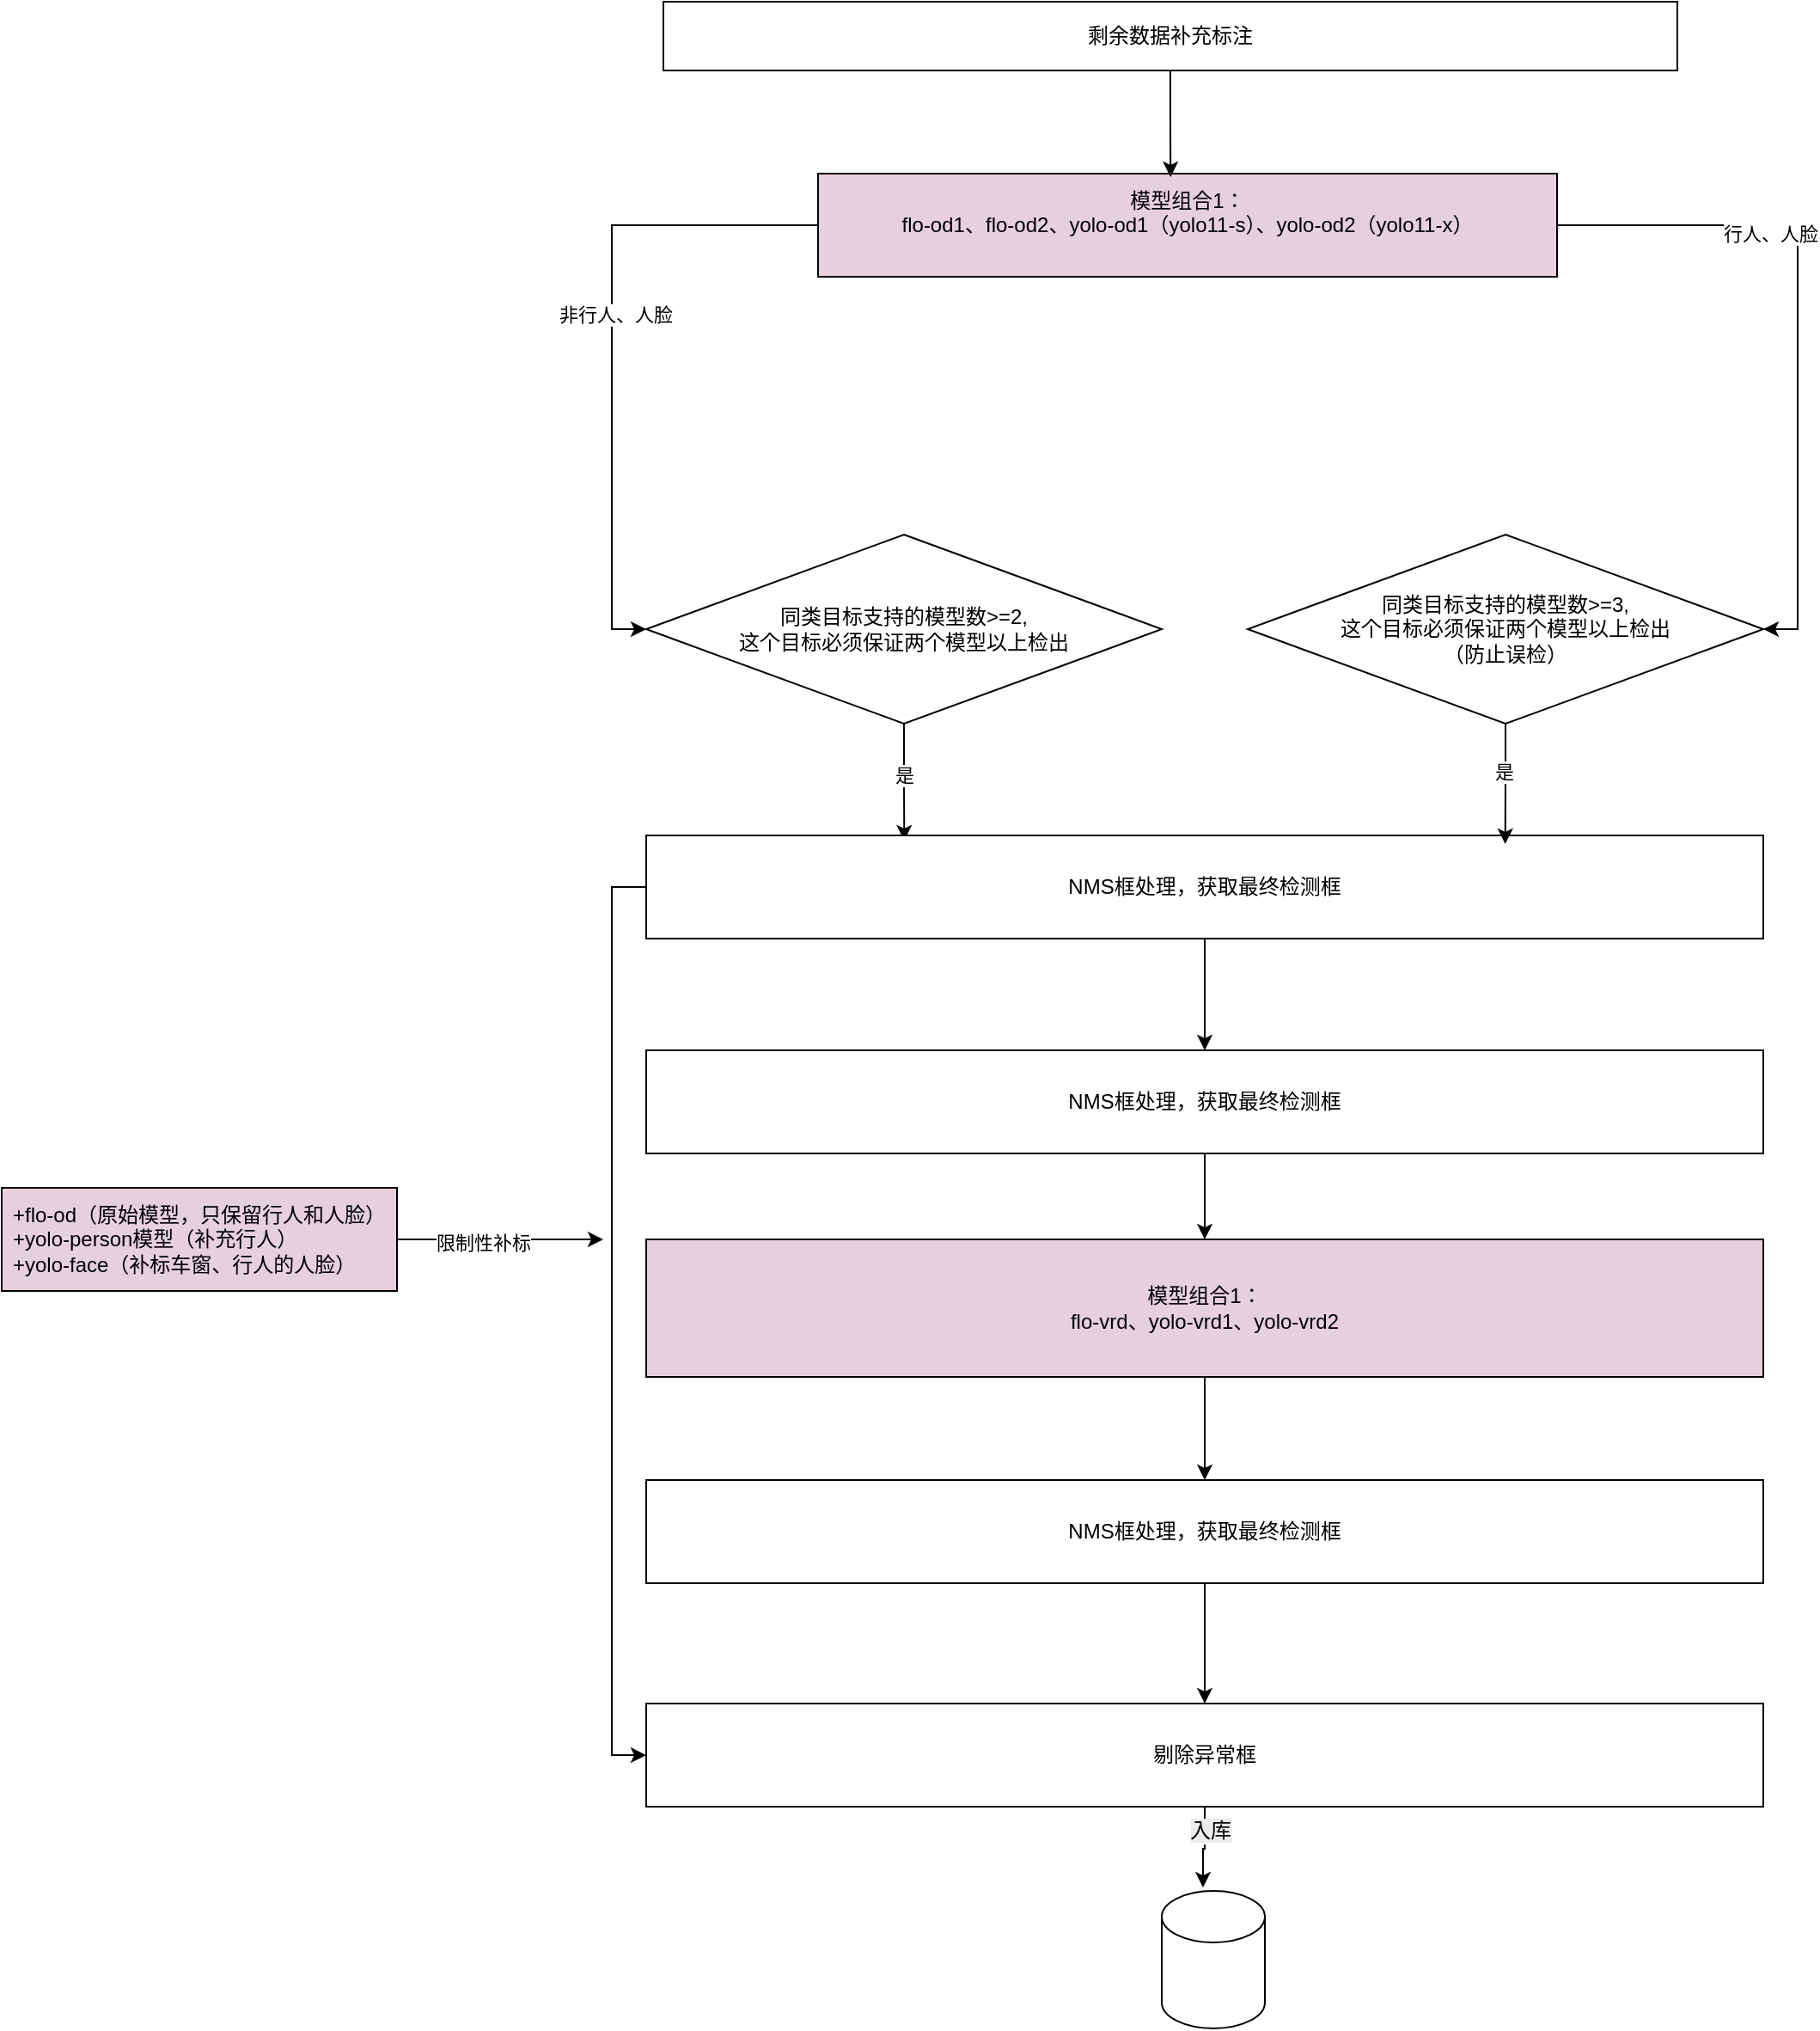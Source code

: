 <mxfile version="27.0.9">
  <diagram name="第 1 页" id="WS4fnihuYo0mbBM30wsi">
    <mxGraphModel dx="1665" dy="777" grid="1" gridSize="10" guides="1" tooltips="1" connect="1" arrows="1" fold="1" page="1" pageScale="1" pageWidth="827" pageHeight="1169" math="0" shadow="0">
      <root>
        <mxCell id="0" />
        <mxCell id="1" parent="0" />
        <mxCell id="1kCZvcn3RSVKpdqQEEMo-1" value="剩余数据补充标注" style="rounded=0;whiteSpace=wrap;html=1;" vertex="1" parent="1">
          <mxGeometry x="395" y="70" width="590" height="40" as="geometry" />
        </mxCell>
        <mxCell id="1kCZvcn3RSVKpdqQEEMo-8" style="edgeStyle=orthogonalEdgeStyle;rounded=0;orthogonalLoop=1;jettySize=auto;html=1;exitX=0;exitY=0.5;exitDx=0;exitDy=0;entryX=0;entryY=0.5;entryDx=0;entryDy=0;" edge="1" parent="1" source="1kCZvcn3RSVKpdqQEEMo-2" target="1kCZvcn3RSVKpdqQEEMo-3">
          <mxGeometry relative="1" as="geometry" />
        </mxCell>
        <mxCell id="1kCZvcn3RSVKpdqQEEMo-9" value="非行人、人脸" style="edgeLabel;html=1;align=center;verticalAlign=middle;resizable=0;points=[];" vertex="1" connectable="0" parent="1kCZvcn3RSVKpdqQEEMo-8">
          <mxGeometry x="-0.085" y="2" relative="1" as="geometry">
            <mxPoint as="offset" />
          </mxGeometry>
        </mxCell>
        <mxCell id="1kCZvcn3RSVKpdqQEEMo-10" style="edgeStyle=orthogonalEdgeStyle;rounded=0;orthogonalLoop=1;jettySize=auto;html=1;exitX=1;exitY=0.5;exitDx=0;exitDy=0;entryX=1;entryY=0.5;entryDx=0;entryDy=0;" edge="1" parent="1" source="1kCZvcn3RSVKpdqQEEMo-2" target="1kCZvcn3RSVKpdqQEEMo-7">
          <mxGeometry relative="1" as="geometry" />
        </mxCell>
        <mxCell id="1kCZvcn3RSVKpdqQEEMo-11" value="行人、人脸" style="edgeLabel;html=1;align=center;verticalAlign=middle;resizable=0;points=[];" vertex="1" connectable="0" parent="1kCZvcn3RSVKpdqQEEMo-10">
          <mxGeometry x="-0.371" y="-5" relative="1" as="geometry">
            <mxPoint as="offset" />
          </mxGeometry>
        </mxCell>
        <mxCell id="1kCZvcn3RSVKpdqQEEMo-2" value="&lt;div&gt;模型组合1：&lt;/div&gt;&lt;div&gt;&lt;span style=&quot;background-color: transparent; color: light-dark(rgb(0, 0, 0), rgb(255, 255, 255));&quot;&gt;flo-od1&lt;/span&gt;&lt;span style=&quot;background-color: transparent; color: light-dark(rgb(0, 0, 0), rgb(255, 255, 255));&quot;&gt;、&lt;/span&gt;&lt;span style=&quot;background-color: transparent; color: light-dark(rgb(0, 0, 0), rgb(255, 255, 255));&quot;&gt;flo-od2&lt;/span&gt;&lt;span style=&quot;background-color: transparent; color: light-dark(rgb(0, 0, 0), rgb(255, 255, 255));&quot;&gt;、&lt;/span&gt;&lt;span style=&quot;background-color: transparent; color: light-dark(rgb(0, 0, 0), rgb(255, 255, 255));&quot;&gt;yolo-od1（yolo11-s）&lt;/span&gt;&lt;span style=&quot;background-color: transparent; color: light-dark(rgb(0, 0, 0), rgb(255, 255, 255));&quot;&gt;、&lt;/span&gt;&lt;span style=&quot;background-color: transparent; color: light-dark(rgb(0, 0, 0), rgb(255, 255, 255));&quot;&gt;yolo-od2（yolo11-x）&lt;/span&gt;&lt;/div&gt;&lt;div&gt;&lt;br&gt;&lt;/div&gt;" style="rounded=0;whiteSpace=wrap;html=1;fillColor=#E6D0DE;" vertex="1" parent="1">
          <mxGeometry x="485" y="170" width="430" height="60" as="geometry" />
        </mxCell>
        <mxCell id="1kCZvcn3RSVKpdqQEEMo-3" value="同类目标支持的模型数&amp;gt;=2,&lt;div&gt;这个目标必须保证两个模型以上检出&lt;/div&gt;" style="rhombus;whiteSpace=wrap;html=1;" vertex="1" parent="1">
          <mxGeometry x="385" y="380" width="300" height="110" as="geometry" />
        </mxCell>
        <mxCell id="1kCZvcn3RSVKpdqQEEMo-7" value="同类目标支持的模型数&amp;gt;=3,&lt;div&gt;这个目标必须保证两个模型以上检出&lt;/div&gt;&lt;div&gt;（防止误检）&lt;/div&gt;" style="rhombus;whiteSpace=wrap;html=1;" vertex="1" parent="1">
          <mxGeometry x="735" y="380" width="300" height="110" as="geometry" />
        </mxCell>
        <mxCell id="1kCZvcn3RSVKpdqQEEMo-25" style="edgeStyle=orthogonalEdgeStyle;rounded=0;orthogonalLoop=1;jettySize=auto;html=1;exitX=0.5;exitY=1;exitDx=0;exitDy=0;entryX=0.5;entryY=0;entryDx=0;entryDy=0;" edge="1" parent="1" source="1kCZvcn3RSVKpdqQEEMo-12" target="1kCZvcn3RSVKpdqQEEMo-17">
          <mxGeometry relative="1" as="geometry" />
        </mxCell>
        <mxCell id="1kCZvcn3RSVKpdqQEEMo-32" style="edgeStyle=orthogonalEdgeStyle;rounded=0;orthogonalLoop=1;jettySize=auto;html=1;exitX=0;exitY=0.5;exitDx=0;exitDy=0;entryX=0;entryY=0.5;entryDx=0;entryDy=0;" edge="1" parent="1" source="1kCZvcn3RSVKpdqQEEMo-12" target="1kCZvcn3RSVKpdqQEEMo-31">
          <mxGeometry relative="1" as="geometry" />
        </mxCell>
        <mxCell id="1kCZvcn3RSVKpdqQEEMo-13" style="edgeStyle=orthogonalEdgeStyle;rounded=0;orthogonalLoop=1;jettySize=auto;html=1;exitX=0.5;exitY=1;exitDx=0;exitDy=0;entryX=0.231;entryY=0.05;entryDx=0;entryDy=0;entryPerimeter=0;" edge="1" parent="1" source="1kCZvcn3RSVKpdqQEEMo-3" target="1kCZvcn3RSVKpdqQEEMo-12">
          <mxGeometry relative="1" as="geometry" />
        </mxCell>
        <mxCell id="1kCZvcn3RSVKpdqQEEMo-15" value="是" style="edgeLabel;html=1;align=center;verticalAlign=middle;resizable=0;points=[];" vertex="1" connectable="0" parent="1kCZvcn3RSVKpdqQEEMo-13">
          <mxGeometry x="-0.091" relative="1" as="geometry">
            <mxPoint y="-1" as="offset" />
          </mxGeometry>
        </mxCell>
        <mxCell id="1kCZvcn3RSVKpdqQEEMo-12" value="NMS框处理，获取最终检测框" style="rounded=0;whiteSpace=wrap;html=1;" vertex="1" parent="1">
          <mxGeometry x="385" y="555" width="650" height="60" as="geometry" />
        </mxCell>
        <mxCell id="1kCZvcn3RSVKpdqQEEMo-14" style="edgeStyle=orthogonalEdgeStyle;rounded=0;orthogonalLoop=1;jettySize=auto;html=1;exitX=0.5;exitY=1;exitDx=0;exitDy=0;entryX=0.769;entryY=0.083;entryDx=0;entryDy=0;entryPerimeter=0;" edge="1" parent="1" source="1kCZvcn3RSVKpdqQEEMo-7" target="1kCZvcn3RSVKpdqQEEMo-12">
          <mxGeometry relative="1" as="geometry" />
        </mxCell>
        <mxCell id="1kCZvcn3RSVKpdqQEEMo-16" value="是" style="edgeLabel;html=1;align=center;verticalAlign=middle;resizable=0;points=[];" vertex="1" connectable="0" parent="1kCZvcn3RSVKpdqQEEMo-14">
          <mxGeometry x="-0.144" y="-1" relative="1" as="geometry">
            <mxPoint y="-2" as="offset" />
          </mxGeometry>
        </mxCell>
        <mxCell id="1kCZvcn3RSVKpdqQEEMo-29" style="edgeStyle=orthogonalEdgeStyle;rounded=0;orthogonalLoop=1;jettySize=auto;html=1;exitX=0.5;exitY=1;exitDx=0;exitDy=0;entryX=0.5;entryY=0;entryDx=0;entryDy=0;" edge="1" parent="1" source="1kCZvcn3RSVKpdqQEEMo-17" target="1kCZvcn3RSVKpdqQEEMo-18">
          <mxGeometry relative="1" as="geometry" />
        </mxCell>
        <mxCell id="1kCZvcn3RSVKpdqQEEMo-17" value="NMS框处理，获取最终检测框" style="rounded=0;whiteSpace=wrap;html=1;" vertex="1" parent="1">
          <mxGeometry x="385" y="680" width="650" height="60" as="geometry" />
        </mxCell>
        <mxCell id="1kCZvcn3RSVKpdqQEEMo-30" style="edgeStyle=orthogonalEdgeStyle;rounded=0;orthogonalLoop=1;jettySize=auto;html=1;exitX=0.5;exitY=1;exitDx=0;exitDy=0;entryX=0.5;entryY=0;entryDx=0;entryDy=0;" edge="1" parent="1" source="1kCZvcn3RSVKpdqQEEMo-18" target="1kCZvcn3RSVKpdqQEEMo-27">
          <mxGeometry relative="1" as="geometry" />
        </mxCell>
        <mxCell id="1kCZvcn3RSVKpdqQEEMo-18" value="&lt;div&gt;模型组合1：&lt;/div&gt;&lt;div&gt;&lt;span style=&quot;background-color: transparent; color: light-dark(rgb(0, 0, 0), rgb(255, 255, 255));&quot;&gt;flo-vrd&lt;/span&gt;&lt;span style=&quot;background-color: transparent; color: light-dark(rgb(0, 0, 0), rgb(255, 255, 255));&quot;&gt;、yolo-vrd1、&lt;/span&gt;&lt;span style=&quot;background-color: transparent; color: light-dark(rgb(0, 0, 0), rgb(255, 255, 255));&quot;&gt;yolo-vrd2&lt;/span&gt;&lt;/div&gt;" style="rounded=0;whiteSpace=wrap;html=1;fillColor=#E6D0DE;" vertex="1" parent="1">
          <mxGeometry x="385" y="790" width="650" height="80" as="geometry" />
        </mxCell>
        <mxCell id="1kCZvcn3RSVKpdqQEEMo-33" style="edgeStyle=orthogonalEdgeStyle;rounded=0;orthogonalLoop=1;jettySize=auto;html=1;exitX=1;exitY=0.5;exitDx=0;exitDy=0;" edge="1" parent="1" source="1kCZvcn3RSVKpdqQEEMo-21">
          <mxGeometry relative="1" as="geometry">
            <mxPoint x="360" y="790" as="targetPoint" />
          </mxGeometry>
        </mxCell>
        <mxCell id="1kCZvcn3RSVKpdqQEEMo-34" value="限制性补标" style="edgeLabel;html=1;align=center;verticalAlign=middle;resizable=0;points=[];" vertex="1" connectable="0" parent="1kCZvcn3RSVKpdqQEEMo-33">
          <mxGeometry x="-0.17" y="-2" relative="1" as="geometry">
            <mxPoint as="offset" />
          </mxGeometry>
        </mxCell>
        <mxCell id="1kCZvcn3RSVKpdqQEEMo-21" value="&lt;div style=&quot;text-align: left;&quot;&gt;&lt;span style=&quot;background-color: transparent; color: light-dark(rgb(0, 0, 0), rgb(255, 255, 255));&quot;&gt;+&lt;/span&gt;&lt;span style=&quot;background-color: transparent; color: light-dark(rgb(0, 0, 0), rgb(255, 255, 255));&quot;&gt;flo-od（原始模型，只保留行人和人脸）&lt;/span&gt;&lt;/div&gt;&lt;div style=&quot;text-align: left;&quot;&gt;&lt;span style=&quot;background-color: transparent; color: light-dark(rgb(0, 0, 0), rgb(255, 255, 255));&quot;&gt;+yolo-person模型（补充行人）&lt;/span&gt;&lt;/div&gt;&lt;div style=&quot;text-align: left;&quot;&gt;+yolo-face（补标车窗、行人的人脸）&lt;/div&gt;" style="rounded=0;whiteSpace=wrap;html=1;fillColor=#E6D0DE;" vertex="1" parent="1">
          <mxGeometry x="10" y="760" width="230" height="60" as="geometry" />
        </mxCell>
        <mxCell id="1kCZvcn3RSVKpdqQEEMo-24" style="edgeStyle=orthogonalEdgeStyle;rounded=0;orthogonalLoop=1;jettySize=auto;html=1;exitX=0.5;exitY=1;exitDx=0;exitDy=0;entryX=0.477;entryY=0.033;entryDx=0;entryDy=0;entryPerimeter=0;" edge="1" parent="1" source="1kCZvcn3RSVKpdqQEEMo-1" target="1kCZvcn3RSVKpdqQEEMo-2">
          <mxGeometry relative="1" as="geometry" />
        </mxCell>
        <mxCell id="1kCZvcn3RSVKpdqQEEMo-35" style="edgeStyle=orthogonalEdgeStyle;rounded=0;orthogonalLoop=1;jettySize=auto;html=1;exitX=0.5;exitY=1;exitDx=0;exitDy=0;entryX=0.5;entryY=0;entryDx=0;entryDy=0;" edge="1" parent="1" source="1kCZvcn3RSVKpdqQEEMo-27" target="1kCZvcn3RSVKpdqQEEMo-31">
          <mxGeometry relative="1" as="geometry" />
        </mxCell>
        <mxCell id="1kCZvcn3RSVKpdqQEEMo-27" value="NMS框处理，获取最终检测框" style="rounded=0;whiteSpace=wrap;html=1;" vertex="1" parent="1">
          <mxGeometry x="385" y="930" width="650" height="60" as="geometry" />
        </mxCell>
        <mxCell id="1kCZvcn3RSVKpdqQEEMo-31" value="剔除异常框" style="rounded=0;whiteSpace=wrap;html=1;" vertex="1" parent="1">
          <mxGeometry x="385" y="1060" width="650" height="60" as="geometry" />
        </mxCell>
        <mxCell id="1kCZvcn3RSVKpdqQEEMo-36" value="" style="shape=cylinder3;whiteSpace=wrap;html=1;boundedLbl=1;backgroundOutline=1;size=15;" vertex="1" parent="1">
          <mxGeometry x="685" y="1169" width="60" height="80" as="geometry" />
        </mxCell>
        <mxCell id="1kCZvcn3RSVKpdqQEEMo-37" style="edgeStyle=orthogonalEdgeStyle;rounded=0;orthogonalLoop=1;jettySize=auto;html=1;exitX=0.5;exitY=1;exitDx=0;exitDy=0;entryX=0.4;entryY=-0.025;entryDx=0;entryDy=0;entryPerimeter=0;" edge="1" parent="1" source="1kCZvcn3RSVKpdqQEEMo-31" target="1kCZvcn3RSVKpdqQEEMo-36">
          <mxGeometry relative="1" as="geometry" />
        </mxCell>
        <mxCell id="1kCZvcn3RSVKpdqQEEMo-38" value="&lt;span style=&quot;font-size: 12px; background-color: rgb(236, 236, 236);&quot;&gt;入库&lt;/span&gt;" style="edgeLabel;html=1;align=center;verticalAlign=middle;resizable=0;points=[];" vertex="1" connectable="0" parent="1kCZvcn3RSVKpdqQEEMo-37">
          <mxGeometry x="-0.417" y="3" relative="1" as="geometry">
            <mxPoint as="offset" />
          </mxGeometry>
        </mxCell>
      </root>
    </mxGraphModel>
  </diagram>
</mxfile>
